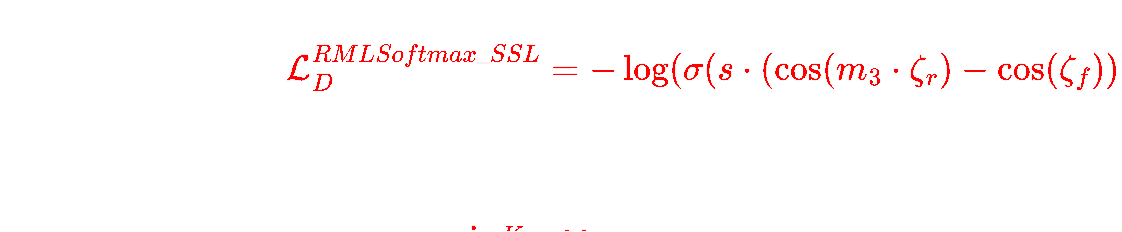 <mxfile version="22.1.4" type="github">
  <diagram name="Page-1" id="X8_yNPGJ9M-oAsI4BwFP">
    <mxGraphModel dx="989" dy="570" grid="1" gridSize="10" guides="1" tooltips="1" connect="1" arrows="1" fold="1" page="1" pageScale="1" pageWidth="3200" pageHeight="5500" math="0" shadow="0">
      <root>
        <mxCell id="0" />
        <mxCell id="1" parent="0" />
        <mxCell id="c3ieAX2ZFSlNz4iBocQw-1" value="$$\mathcal{L}_D^{RMLSoftmax\_SSL} =&#xa;    -\log(\sigma(s\cdot (\cos(m_3\cdot \zeta_r) - \cos(\zeta_f))))$$&#xa;   &#xa;$$\mathcal{L}_G^{RMLSoftmax\_SSL} = -(1-\alpha) \dot \sum_{i=1}^{K}\hat{y}_i^{[g]} \log(C(G(\boldsymbol{z}))_i) -\alpha \cdot  \log(\sigma(s \cdot (\cos(m_3\cdot \zeta_f) - \cos(\zeta_r))))$$" style="text;whiteSpace=wrap;fontSize=15;fontColor=#FF0000;" vertex="1" parent="1">
          <mxGeometry x="350" y="240" width="560" height="110" as="geometry" />
        </mxCell>
      </root>
    </mxGraphModel>
  </diagram>
</mxfile>
